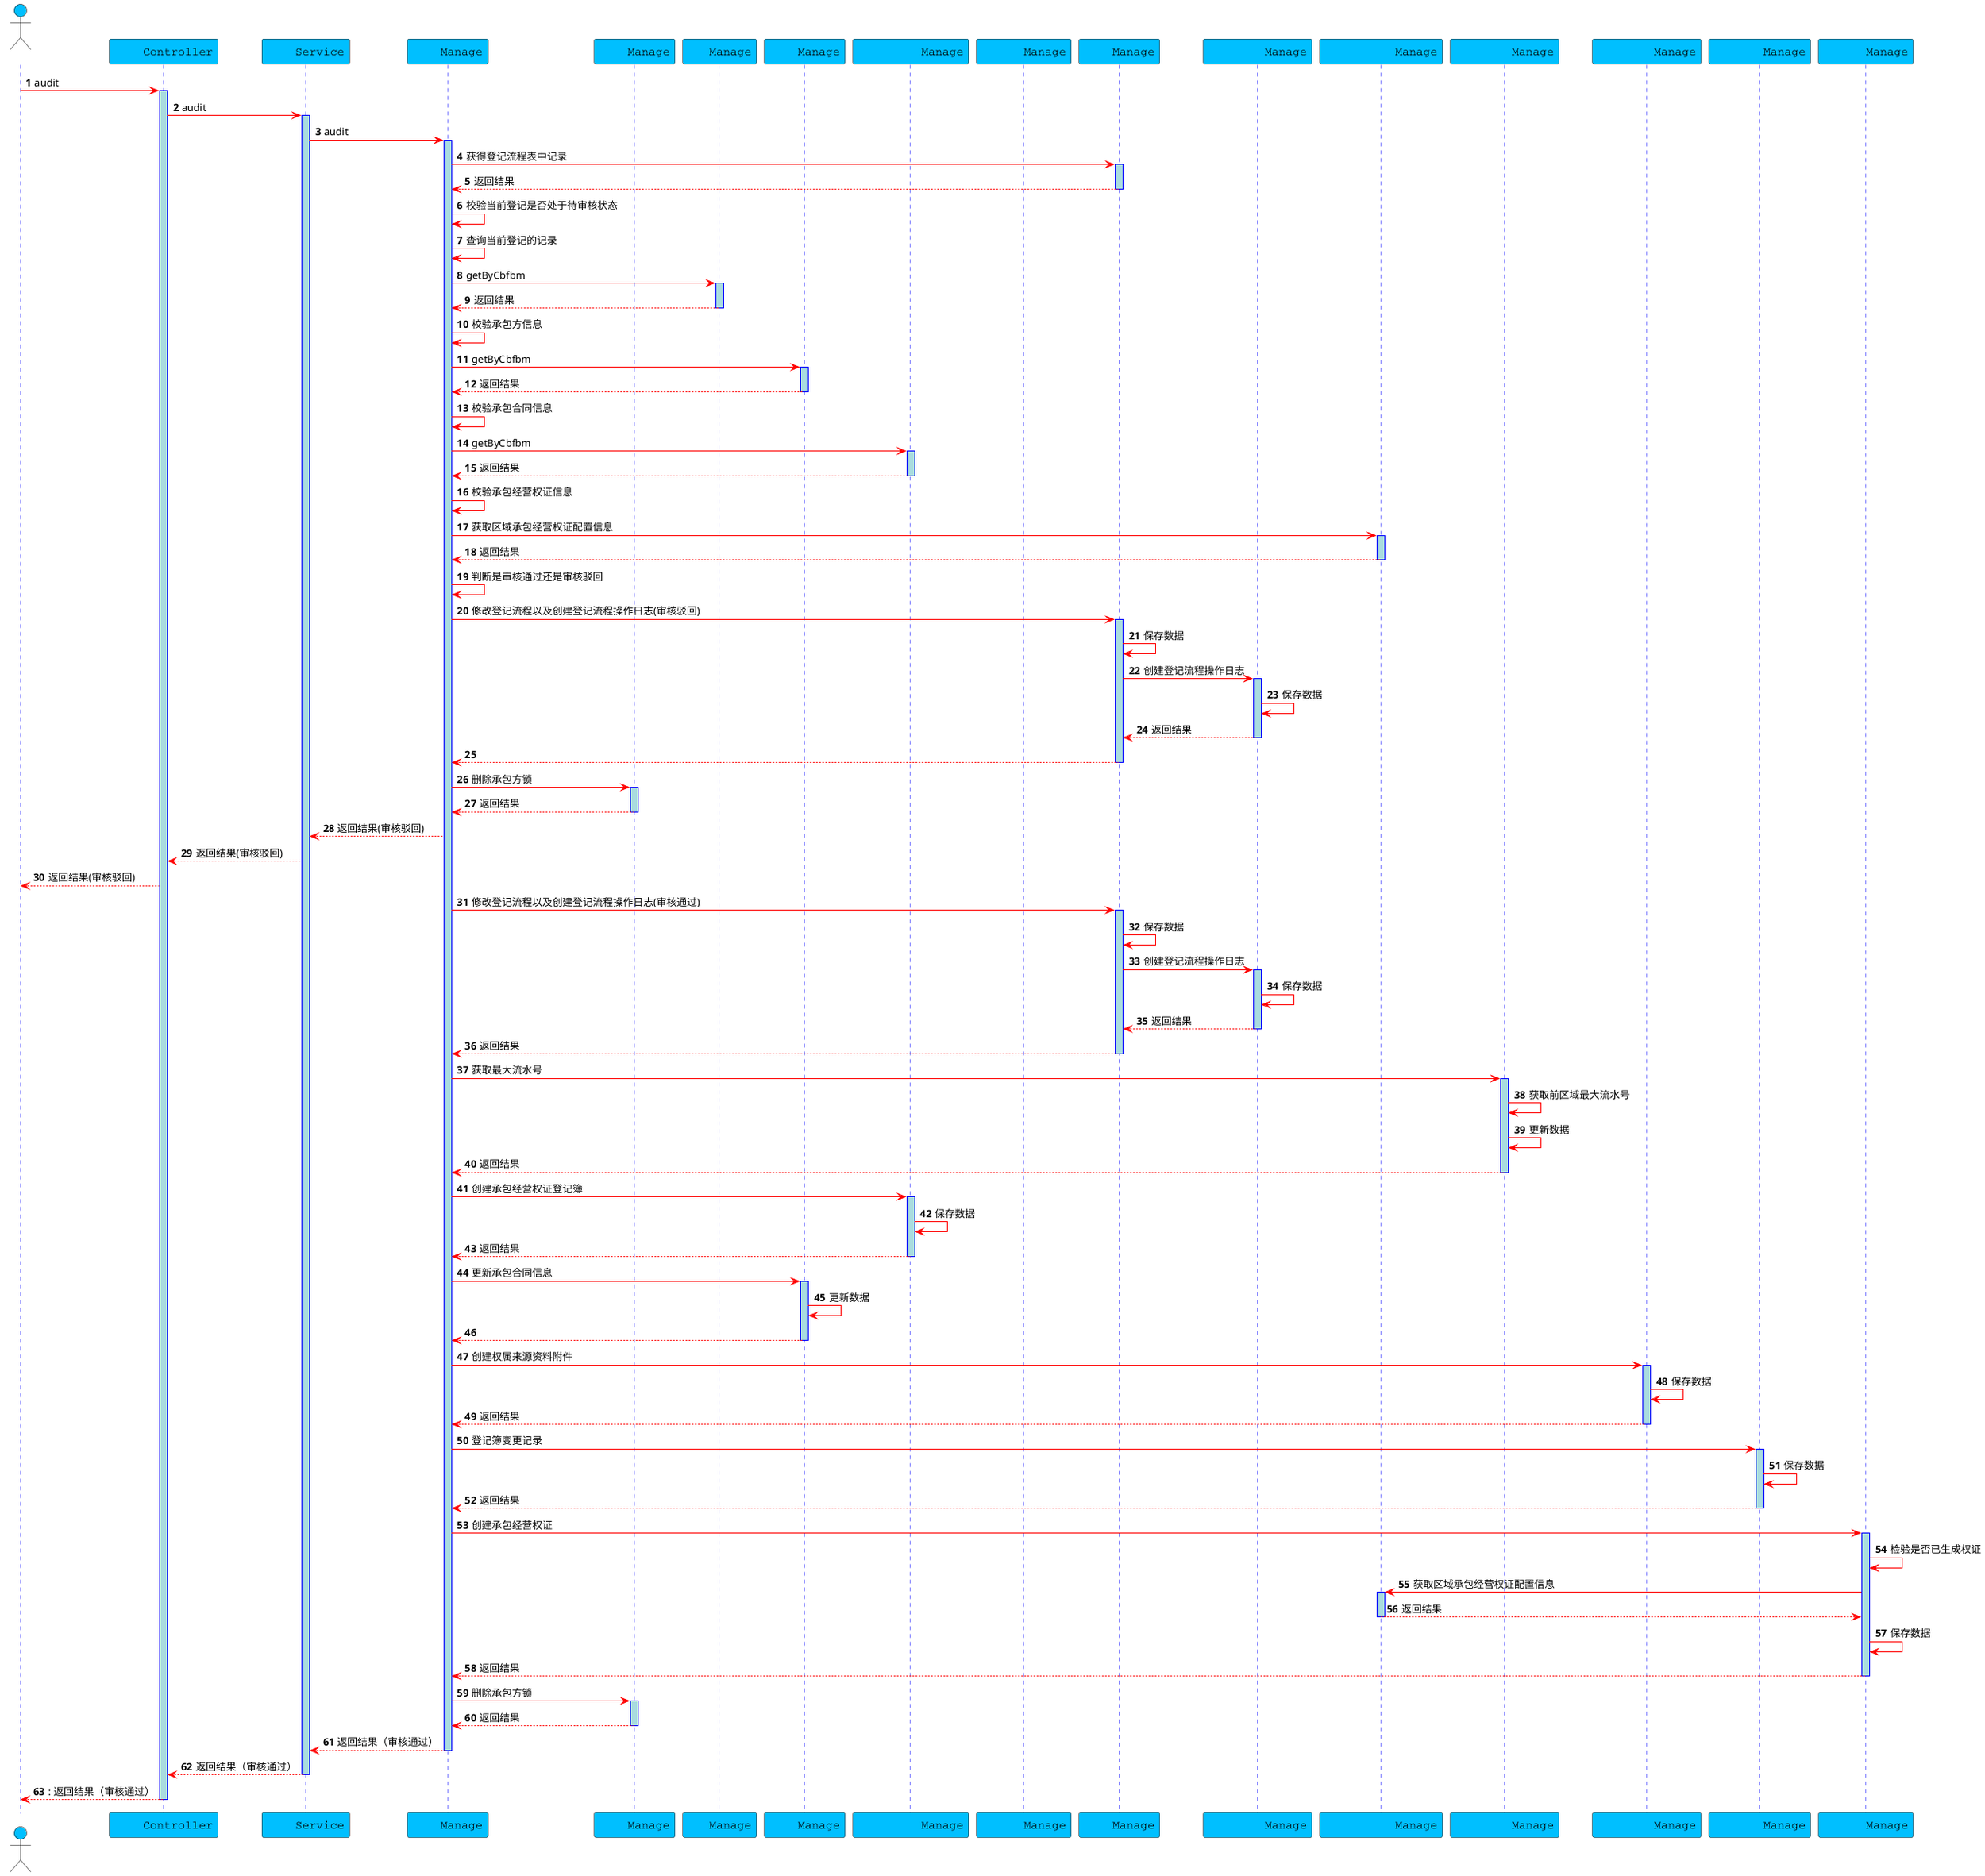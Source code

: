 @startuml
skinparam sequence {
ArrowColor red
ActorBorderColor black
LifeLineBorderColor blue
LifeLineBackgroundColor #A9DCDF


ParticipantBackgroundColor DeepSkyBlue
ParticipantFontName Courier
ParticipantFontSize 15
ParticipantFontColor black

ActorBackgroundColor DeepSkyBlue
ActorFontColor black
ActorFontSize 15
ActorFontName Courier
}
actor 审核科员
participant "初始登记Controller" as a
participant "初始登记Service" as b
participant "初始登记Manage" as c
participant "承包方锁Manage" as d
participant "承包方Manage" as e
participant "承包合同Manage" as f
participant "承包经营权证登记簿Manage" as g
participant "承包地块信息Manage" as h
participant "登记流程Manage" as i
participant "登记流程操作日志Manage" as j
participant "区域承包经营权证配置Manage" as pcc
participant "登记簿序列号游标Manage" as rsc
participant "权属来源资料附件Manage" as qsl
participant "登记簿变更记录Manage" as rc
participant "承包经营权证Manage" as qz

autonumber


审核科员 -> a : audit
activate a
a -> b : audit
activate b
b -> c : audit
activate c
c -> i : 获得登记流程表中记录
activate i
i --> c:返回结果
deactivate i
c -> c : 校验当前登记是否处于待审核状态
c -> c : 查询当前登记的记录

c -> e : getByCbfbm
activate e
e --> c:返回结果
deactivate e
c -> c : 校验承包方信息

c -> f : getByCbfbm
activate f
f --> c:返回结果
deactivate f
c -> c : 校验承包合同信息

c -> g : getByCbfbm
activate g
g --> c:返回结果
deactivate g
c -> c : 校验承包经营权证信息

c -> pcc : 获取区域承包经营权证配置信息
activate pcc
pcc --> c:返回结果
deactivate pcc


c->c:判断是审核通过还是审核驳回


c -> i : 修改登记流程以及创建登记流程操作日志(审核驳回)
activate i
i -> i : 保存数据

i -> j : 创建登记流程操作日志
activate j
j -> j : 保存数据
j --> i:返回结果
deactivate j
i --> c
deactivate i
c -> d : 删除承包方锁
activate d
d --> c:返回结果
deactivate d
c-->b:返回结果(审核驳回)

b-->a:返回结果(审核驳回)
a-->审核科员:返回结果(审核驳回)




c -> i : 修改登记流程以及创建登记流程操作日志(审核通过)
activate i
i -> i : 保存数据

i -> j : 创建登记流程操作日志
activate j
j -> j : 保存数据
j --> i:返回结果
deactivate j
i --> c:返回结果
deactivate i


c -> rsc : 获取最大流水号
activate rsc
rsc -> rsc : 获取前区域最大流水号
rsc -> rsc : 更新数据
rsc --> c:返回结果
deactivate rsc


c -> g : 创建承包经营权证登记簿

activate g
g -> g : 保存数据
g --> c:返回结果
deactivate g

c -> f : 更新承包合同信息
activate f
f -> f: 更新数据
f --> c
deactivate f
c -> qsl : 创建权属来源资料附件
activate qsl
qsl -> qsl : 保存数据
qsl --> c : 返回结果

deactivate qsl
c -> rc : 登记簿变更记录
activate rc
rc -> rc : 保存数据
rc --> c: 返回结果
deactivate rc

c -> qz : 创建承包经营权证
activate qz
qz -> qz : 检验是否已生成权证
qz -> pcc : 获取区域承包经营权证配置信息
activate pcc
pcc --> qz: 返回结果
deactivate pcc
qz -> qz : 保存数据
qz --> c: 返回结果
deactivate qz
c -> d : 删除承包方锁
activate d
d --> c: 返回结果
deactivate d
c --> b: 返回结果（审核通过）
deactivate c
b --> a: 返回结果（审核通过）
deactivate b
return: 返回结果（审核通过）
@enduml